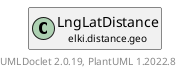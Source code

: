 @startuml
    remove .*\.(Instance|Par|Parameterizer|Factory)$
    set namespaceSeparator none
    hide empty fields
    hide empty methods

    class "<size:14>LngLatDistance.Par\n<size:10>elki.distance.geo" as elki.distance.geo.LngLatDistance.Par [[LngLatDistance.Par.html]] {
        ~model: EarthModel
        +configure(Parameterization): void
        +make(): LngLatDistance
    }

    interface "<size:14>Parameterizer\n<size:10>elki.utilities.optionhandling" as elki.utilities.optionhandling.Parameterizer [[../../utilities/optionhandling/Parameterizer.html]] {
        {abstract} +make(): Object
    }
    class "<size:14>LngLatDistance\n<size:10>elki.distance.geo" as elki.distance.geo.LngLatDistance [[LngLatDistance.html]]

    elki.utilities.optionhandling.Parameterizer <|.. elki.distance.geo.LngLatDistance.Par
    elki.distance.geo.LngLatDistance +-- elki.distance.geo.LngLatDistance.Par

    center footer UMLDoclet 2.0.19, PlantUML 1.2022.8
@enduml
